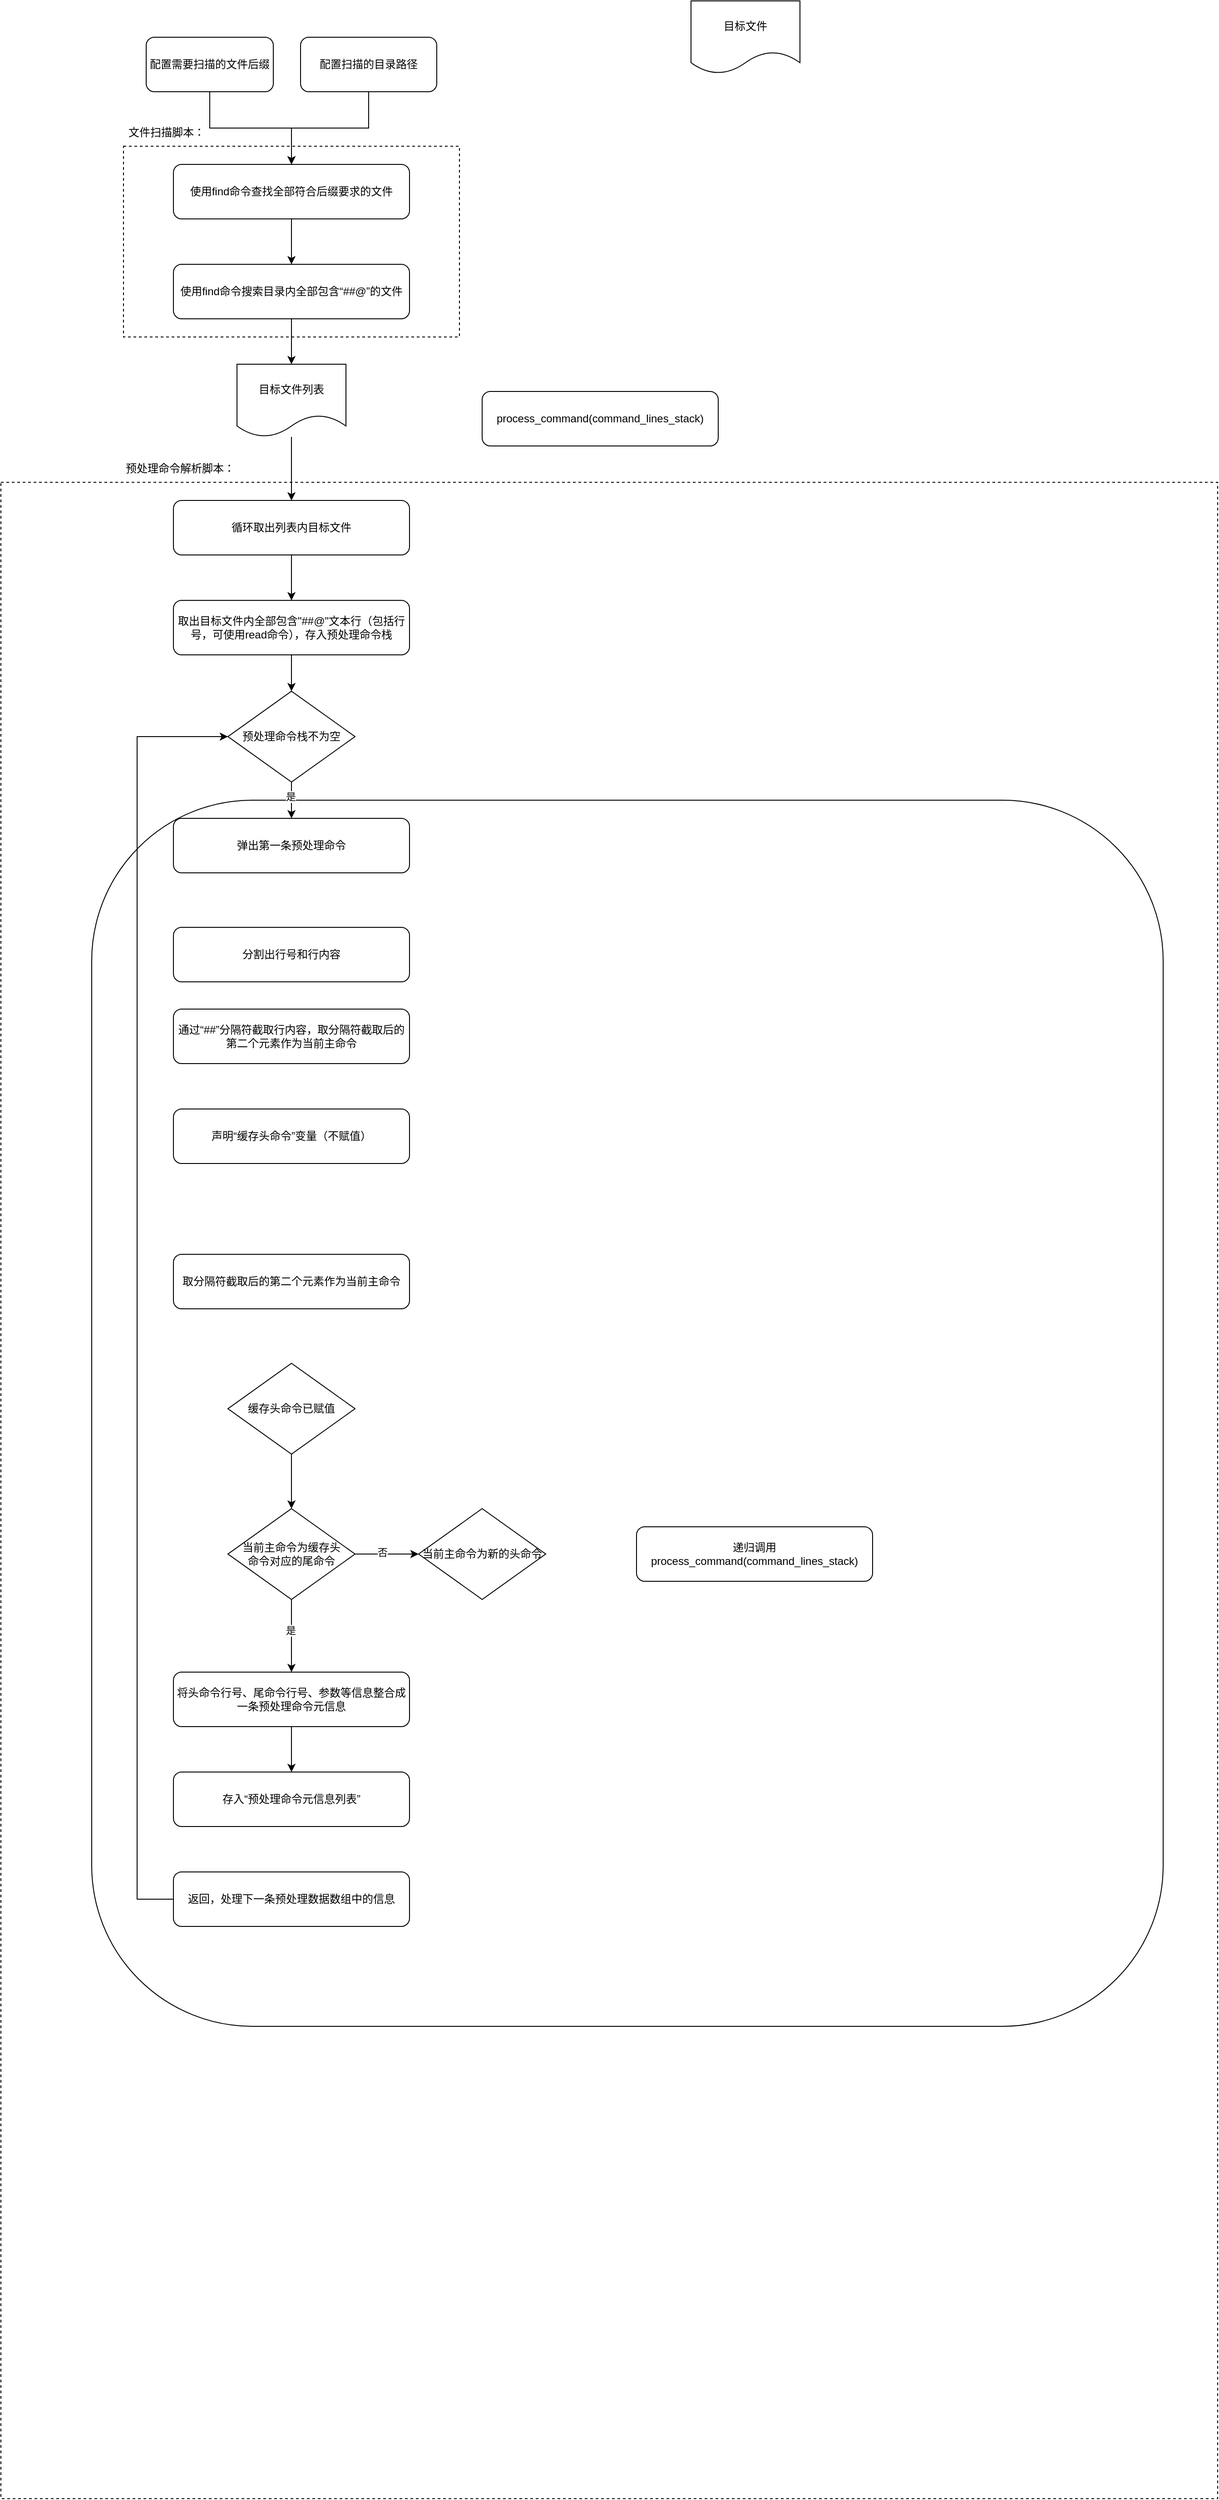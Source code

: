 <mxfile version="21.5.1" type="github">
  <diagram name="第 1 页" id="L_vSuMCrheH9UZkfo6jQ">
    <mxGraphModel dx="1781" dy="591" grid="1" gridSize="10" guides="1" tooltips="1" connect="1" arrows="1" fold="1" page="1" pageScale="1" pageWidth="827" pageHeight="1169" math="0" shadow="0">
      <root>
        <mxCell id="0" />
        <mxCell id="1" parent="0" />
        <mxCell id="4KZR_HS20SmPj8nSOGkS-19" value="" style="rounded=0;whiteSpace=wrap;html=1;dashed=1;" vertex="1" parent="1">
          <mxGeometry x="-600" y="640" width="1340" height="2220" as="geometry" />
        </mxCell>
        <mxCell id="4KZR_HS20SmPj8nSOGkS-38" value="" style="rounded=1;whiteSpace=wrap;html=1;" vertex="1" parent="1">
          <mxGeometry x="-500" y="990" width="1180" height="1350" as="geometry" />
        </mxCell>
        <mxCell id="4KZR_HS20SmPj8nSOGkS-15" value="" style="rounded=0;whiteSpace=wrap;html=1;dashed=1;" vertex="1" parent="1">
          <mxGeometry x="-465" y="270" width="370" height="210" as="geometry" />
        </mxCell>
        <mxCell id="4KZR_HS20SmPj8nSOGkS-1" value="目标文件" style="shape=document;whiteSpace=wrap;html=1;boundedLbl=1;" vertex="1" parent="1">
          <mxGeometry x="160" y="110" width="120" height="80" as="geometry" />
        </mxCell>
        <mxCell id="4KZR_HS20SmPj8nSOGkS-14" value="" style="edgeStyle=orthogonalEdgeStyle;rounded=0;orthogonalLoop=1;jettySize=auto;html=1;" edge="1" parent="1" source="4KZR_HS20SmPj8nSOGkS-4" target="4KZR_HS20SmPj8nSOGkS-13">
          <mxGeometry relative="1" as="geometry" />
        </mxCell>
        <mxCell id="4KZR_HS20SmPj8nSOGkS-4" value="使用find命令搜索目录内全部包含“##@”的文件" style="rounded=1;whiteSpace=wrap;html=1;" vertex="1" parent="1">
          <mxGeometry x="-410" y="400" width="260" height="60" as="geometry" />
        </mxCell>
        <mxCell id="4KZR_HS20SmPj8nSOGkS-17" style="edgeStyle=orthogonalEdgeStyle;rounded=0;orthogonalLoop=1;jettySize=auto;html=1;" edge="1" parent="1" source="4KZR_HS20SmPj8nSOGkS-7" target="4KZR_HS20SmPj8nSOGkS-8">
          <mxGeometry relative="1" as="geometry" />
        </mxCell>
        <mxCell id="4KZR_HS20SmPj8nSOGkS-7" value="配置需要扫描的文件后缀" style="rounded=1;whiteSpace=wrap;html=1;" vertex="1" parent="1">
          <mxGeometry x="-440" y="150" width="140" height="60" as="geometry" />
        </mxCell>
        <mxCell id="4KZR_HS20SmPj8nSOGkS-12" value="" style="edgeStyle=orthogonalEdgeStyle;rounded=0;orthogonalLoop=1;jettySize=auto;html=1;" edge="1" parent="1" source="4KZR_HS20SmPj8nSOGkS-8" target="4KZR_HS20SmPj8nSOGkS-4">
          <mxGeometry relative="1" as="geometry" />
        </mxCell>
        <mxCell id="4KZR_HS20SmPj8nSOGkS-8" value="使用find命令查找全部符合后缀要求的文件" style="rounded=1;whiteSpace=wrap;html=1;" vertex="1" parent="1">
          <mxGeometry x="-410" y="290" width="260" height="60" as="geometry" />
        </mxCell>
        <mxCell id="4KZR_HS20SmPj8nSOGkS-18" style="edgeStyle=orthogonalEdgeStyle;rounded=0;orthogonalLoop=1;jettySize=auto;html=1;entryX=0.5;entryY=0;entryDx=0;entryDy=0;" edge="1" parent="1" source="4KZR_HS20SmPj8nSOGkS-9" target="4KZR_HS20SmPj8nSOGkS-8">
          <mxGeometry relative="1" as="geometry" />
        </mxCell>
        <mxCell id="4KZR_HS20SmPj8nSOGkS-9" value="配置扫描的目录路径" style="rounded=1;whiteSpace=wrap;html=1;" vertex="1" parent="1">
          <mxGeometry x="-270" y="150" width="150" height="60" as="geometry" />
        </mxCell>
        <mxCell id="4KZR_HS20SmPj8nSOGkS-28" style="edgeStyle=orthogonalEdgeStyle;rounded=0;orthogonalLoop=1;jettySize=auto;html=1;" edge="1" parent="1" source="4KZR_HS20SmPj8nSOGkS-13" target="4KZR_HS20SmPj8nSOGkS-20">
          <mxGeometry relative="1" as="geometry" />
        </mxCell>
        <mxCell id="4KZR_HS20SmPj8nSOGkS-13" value="目标文件列表" style="shape=document;whiteSpace=wrap;html=1;boundedLbl=1;" vertex="1" parent="1">
          <mxGeometry x="-340" y="510" width="120" height="80" as="geometry" />
        </mxCell>
        <mxCell id="4KZR_HS20SmPj8nSOGkS-16" value="文件扫描脚本：" style="text;html=1;strokeColor=none;fillColor=none;align=center;verticalAlign=middle;whiteSpace=wrap;rounded=0;" vertex="1" parent="1">
          <mxGeometry x="-465" y="240" width="95" height="30" as="geometry" />
        </mxCell>
        <mxCell id="4KZR_HS20SmPj8nSOGkS-32" value="" style="edgeStyle=orthogonalEdgeStyle;rounded=0;orthogonalLoop=1;jettySize=auto;html=1;" edge="1" parent="1" source="4KZR_HS20SmPj8nSOGkS-20" target="4KZR_HS20SmPj8nSOGkS-22">
          <mxGeometry relative="1" as="geometry" />
        </mxCell>
        <mxCell id="4KZR_HS20SmPj8nSOGkS-20" value="循环取出列表内目标文件" style="rounded=1;whiteSpace=wrap;html=1;" vertex="1" parent="1">
          <mxGeometry x="-410" y="660" width="260" height="60" as="geometry" />
        </mxCell>
        <mxCell id="4KZR_HS20SmPj8nSOGkS-21" value="预处理命令解析脚本：" style="text;html=1;strokeColor=none;fillColor=none;align=center;verticalAlign=middle;whiteSpace=wrap;rounded=0;" vertex="1" parent="1">
          <mxGeometry x="-465" y="610" width="125" height="30" as="geometry" />
        </mxCell>
        <mxCell id="4KZR_HS20SmPj8nSOGkS-31" style="edgeStyle=orthogonalEdgeStyle;rounded=0;orthogonalLoop=1;jettySize=auto;html=1;" edge="1" parent="1" source="4KZR_HS20SmPj8nSOGkS-22" target="4KZR_HS20SmPj8nSOGkS-24">
          <mxGeometry relative="1" as="geometry" />
        </mxCell>
        <mxCell id="4KZR_HS20SmPj8nSOGkS-22" value="取出目标文件内全部包含&quot;##@&quot;文本行（包括行号，可使用read命令），存入预处理命令栈" style="rounded=1;whiteSpace=wrap;html=1;" vertex="1" parent="1">
          <mxGeometry x="-410" y="770" width="260" height="60" as="geometry" />
        </mxCell>
        <mxCell id="4KZR_HS20SmPj8nSOGkS-23" value="弹出第一条预处理命令" style="rounded=1;whiteSpace=wrap;html=1;" vertex="1" parent="1">
          <mxGeometry x="-410" y="1010" width="260" height="60" as="geometry" />
        </mxCell>
        <mxCell id="4KZR_HS20SmPj8nSOGkS-29" style="edgeStyle=orthogonalEdgeStyle;rounded=0;orthogonalLoop=1;jettySize=auto;html=1;" edge="1" parent="1" source="4KZR_HS20SmPj8nSOGkS-24" target="4KZR_HS20SmPj8nSOGkS-23">
          <mxGeometry relative="1" as="geometry" />
        </mxCell>
        <mxCell id="4KZR_HS20SmPj8nSOGkS-33" value="是" style="edgeLabel;html=1;align=center;verticalAlign=middle;resizable=0;points=[];" vertex="1" connectable="0" parent="4KZR_HS20SmPj8nSOGkS-29">
          <mxGeometry x="-0.2" y="2" relative="1" as="geometry">
            <mxPoint x="-3" as="offset" />
          </mxGeometry>
        </mxCell>
        <mxCell id="4KZR_HS20SmPj8nSOGkS-24" value="预处理命令栈不为空" style="rhombus;whiteSpace=wrap;html=1;" vertex="1" parent="1">
          <mxGeometry x="-350" y="870" width="140" height="100" as="geometry" />
        </mxCell>
        <mxCell id="4KZR_HS20SmPj8nSOGkS-34" value="分割出行号和行内容" style="rounded=1;whiteSpace=wrap;html=1;" vertex="1" parent="1">
          <mxGeometry x="-410" y="1130" width="260" height="60" as="geometry" />
        </mxCell>
        <mxCell id="4KZR_HS20SmPj8nSOGkS-35" value="通过“##”分隔符截取行内容，取分隔符截取后的第二个元素作为当前主命令" style="rounded=1;whiteSpace=wrap;html=1;" vertex="1" parent="1">
          <mxGeometry x="-410" y="1220" width="260" height="60" as="geometry" />
        </mxCell>
        <mxCell id="4KZR_HS20SmPj8nSOGkS-36" value="取分隔符截取后的第二个元素作为当前主命令" style="rounded=1;whiteSpace=wrap;html=1;" vertex="1" parent="1">
          <mxGeometry x="-410" y="1490" width="260" height="60" as="geometry" />
        </mxCell>
        <mxCell id="4KZR_HS20SmPj8nSOGkS-39" value="声明“缓存头命令”变量（不赋值）" style="rounded=1;whiteSpace=wrap;html=1;" vertex="1" parent="1">
          <mxGeometry x="-410" y="1330" width="260" height="60" as="geometry" />
        </mxCell>
        <mxCell id="4KZR_HS20SmPj8nSOGkS-43" style="edgeStyle=orthogonalEdgeStyle;rounded=0;orthogonalLoop=1;jettySize=auto;html=1;" edge="1" parent="1" source="4KZR_HS20SmPj8nSOGkS-40" target="4KZR_HS20SmPj8nSOGkS-41">
          <mxGeometry relative="1" as="geometry" />
        </mxCell>
        <mxCell id="4KZR_HS20SmPj8nSOGkS-40" value="缓存头命令已赋值" style="rhombus;whiteSpace=wrap;html=1;" vertex="1" parent="1">
          <mxGeometry x="-350" y="1610" width="140" height="100" as="geometry" />
        </mxCell>
        <mxCell id="4KZR_HS20SmPj8nSOGkS-49" style="edgeStyle=orthogonalEdgeStyle;rounded=0;orthogonalLoop=1;jettySize=auto;html=1;" edge="1" parent="1" source="4KZR_HS20SmPj8nSOGkS-41" target="4KZR_HS20SmPj8nSOGkS-42">
          <mxGeometry relative="1" as="geometry" />
        </mxCell>
        <mxCell id="4KZR_HS20SmPj8nSOGkS-50" value="否" style="edgeLabel;html=1;align=center;verticalAlign=middle;resizable=0;points=[];" vertex="1" connectable="0" parent="4KZR_HS20SmPj8nSOGkS-49">
          <mxGeometry x="-0.143" y="2" relative="1" as="geometry">
            <mxPoint as="offset" />
          </mxGeometry>
        </mxCell>
        <mxCell id="4KZR_HS20SmPj8nSOGkS-56" style="edgeStyle=orthogonalEdgeStyle;rounded=0;orthogonalLoop=1;jettySize=auto;html=1;" edge="1" parent="1" source="4KZR_HS20SmPj8nSOGkS-41" target="4KZR_HS20SmPj8nSOGkS-44">
          <mxGeometry relative="1" as="geometry" />
        </mxCell>
        <mxCell id="4KZR_HS20SmPj8nSOGkS-57" value="是" style="edgeLabel;html=1;align=center;verticalAlign=middle;resizable=0;points=[];" vertex="1" connectable="0" parent="4KZR_HS20SmPj8nSOGkS-56">
          <mxGeometry x="-0.15" y="1" relative="1" as="geometry">
            <mxPoint x="-2" as="offset" />
          </mxGeometry>
        </mxCell>
        <mxCell id="4KZR_HS20SmPj8nSOGkS-41" value="当前主命令为缓存头&lt;br&gt;命令对应的尾命令" style="rhombus;whiteSpace=wrap;html=1;" vertex="1" parent="1">
          <mxGeometry x="-350" y="1770" width="140" height="100" as="geometry" />
        </mxCell>
        <mxCell id="4KZR_HS20SmPj8nSOGkS-42" value="当前主命令为新的头命令" style="rhombus;whiteSpace=wrap;html=1;" vertex="1" parent="1">
          <mxGeometry x="-140" y="1770" width="140" height="100" as="geometry" />
        </mxCell>
        <mxCell id="4KZR_HS20SmPj8nSOGkS-58" style="edgeStyle=orthogonalEdgeStyle;rounded=0;orthogonalLoop=1;jettySize=auto;html=1;" edge="1" parent="1" source="4KZR_HS20SmPj8nSOGkS-44" target="4KZR_HS20SmPj8nSOGkS-45">
          <mxGeometry relative="1" as="geometry" />
        </mxCell>
        <mxCell id="4KZR_HS20SmPj8nSOGkS-44" value="将头命令行号、尾命令行号、参数等信息整合成一条预处理命令元信息" style="rounded=1;whiteSpace=wrap;html=1;" vertex="1" parent="1">
          <mxGeometry x="-410" y="1950" width="260" height="60" as="geometry" />
        </mxCell>
        <mxCell id="4KZR_HS20SmPj8nSOGkS-45" value="存入“预处理命令元信息列表”" style="rounded=1;whiteSpace=wrap;html=1;" vertex="1" parent="1">
          <mxGeometry x="-410" y="2060" width="260" height="60" as="geometry" />
        </mxCell>
        <mxCell id="4KZR_HS20SmPj8nSOGkS-47" style="edgeStyle=orthogonalEdgeStyle;rounded=0;orthogonalLoop=1;jettySize=auto;html=1;entryX=0;entryY=0.5;entryDx=0;entryDy=0;" edge="1" parent="1" source="4KZR_HS20SmPj8nSOGkS-46" target="4KZR_HS20SmPj8nSOGkS-24">
          <mxGeometry relative="1" as="geometry">
            <Array as="points">
              <mxPoint x="-450" y="2200" />
              <mxPoint x="-450" y="920" />
            </Array>
          </mxGeometry>
        </mxCell>
        <mxCell id="4KZR_HS20SmPj8nSOGkS-46" value="返回，处理下一条预处理数据数组中的信息" style="rounded=1;whiteSpace=wrap;html=1;" vertex="1" parent="1">
          <mxGeometry x="-410" y="2170" width="260" height="60" as="geometry" />
        </mxCell>
        <mxCell id="4KZR_HS20SmPj8nSOGkS-53" value="递归调用process_command(command_lines_stack)" style="rounded=1;whiteSpace=wrap;html=1;" vertex="1" parent="1">
          <mxGeometry x="100" y="1790" width="260" height="60" as="geometry" />
        </mxCell>
        <mxCell id="4KZR_HS20SmPj8nSOGkS-63" value="process_command(command_lines_stack&lt;span style=&quot;background-color: initial;&quot;&gt;)&lt;/span&gt;" style="rounded=1;whiteSpace=wrap;html=1;" vertex="1" parent="1">
          <mxGeometry x="-70" y="540" width="260" height="60" as="geometry" />
        </mxCell>
      </root>
    </mxGraphModel>
  </diagram>
</mxfile>
